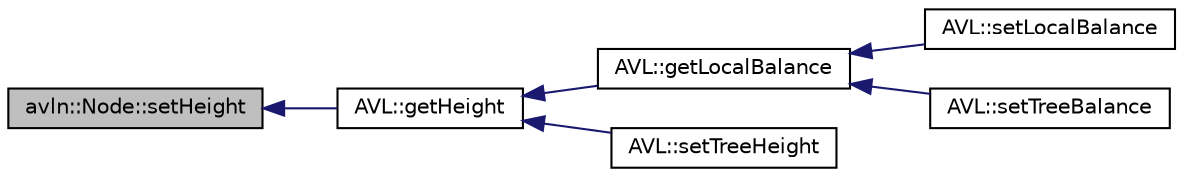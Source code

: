 digraph "avln::Node::setHeight"
{
  edge [fontname="Helvetica",fontsize="10",labelfontname="Helvetica",labelfontsize="10"];
  node [fontname="Helvetica",fontsize="10",shape=record];
  rankdir="LR";
  Node1 [label="avln::Node::setHeight",height=0.2,width=0.4,color="black", fillcolor="grey75", style="filled", fontcolor="black"];
  Node1 -> Node2 [dir="back",color="midnightblue",fontsize="10",style="solid"];
  Node2 [label="AVL::getHeight",height=0.2,width=0.4,color="black", fillcolor="white", style="filled",URL="$class_a_v_l.html#ae91633730e5398cf6a47e81b8f4c0df2"];
  Node2 -> Node3 [dir="back",color="midnightblue",fontsize="10",style="solid"];
  Node3 [label="AVL::getLocalBalance",height=0.2,width=0.4,color="black", fillcolor="white", style="filled",URL="$class_a_v_l.html#a28558191a1239fd526cb7ce77e055ef0"];
  Node3 -> Node4 [dir="back",color="midnightblue",fontsize="10",style="solid"];
  Node4 [label="AVL::setLocalBalance",height=0.2,width=0.4,color="black", fillcolor="white", style="filled",URL="$class_a_v_l.html#a5ab72445ccd63eab4e46f08fd15ec59c"];
  Node3 -> Node5 [dir="back",color="midnightblue",fontsize="10",style="solid"];
  Node5 [label="AVL::setTreeBalance",height=0.2,width=0.4,color="black", fillcolor="white", style="filled",URL="$class_a_v_l.html#ace2fe3e595b6c181cd24e0e57e8dbe78"];
  Node2 -> Node6 [dir="back",color="midnightblue",fontsize="10",style="solid"];
  Node6 [label="AVL::setTreeHeight",height=0.2,width=0.4,color="black", fillcolor="white", style="filled",URL="$class_a_v_l.html#a8cde886c04561d105b77109758bf2211"];
}
